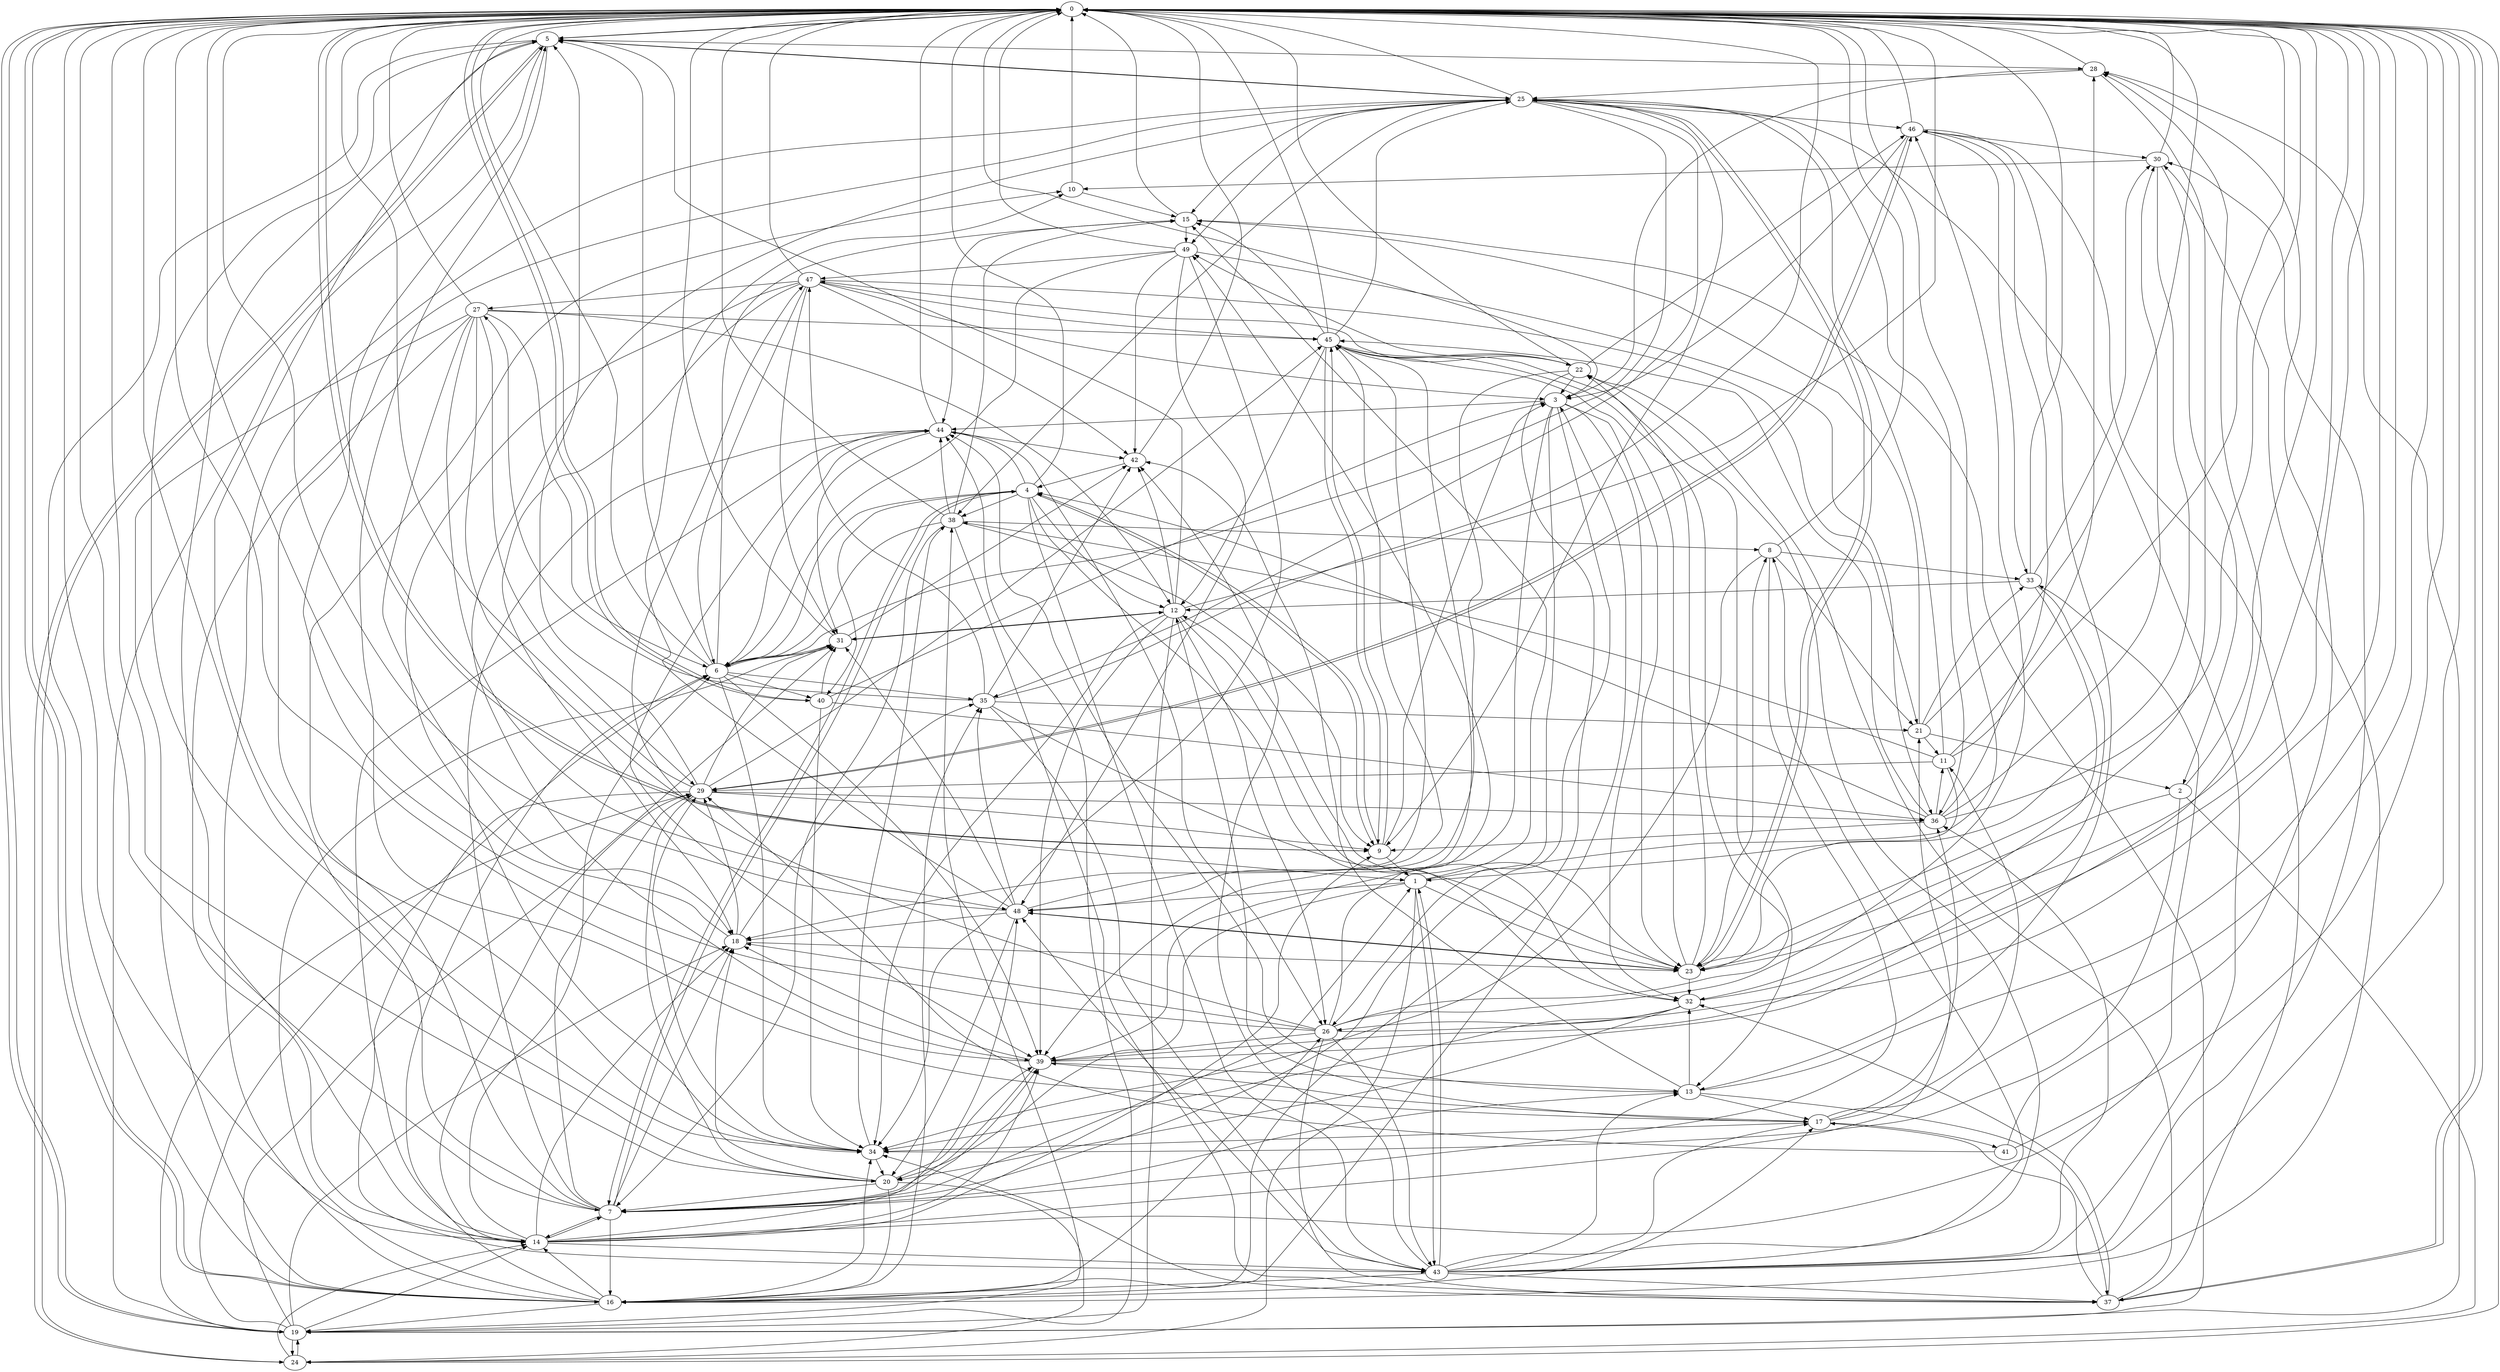 strict digraph "" {
	0	 [component_delay=3];
	5	 [component_delay=3];
	0 -> 5	 [wire_delay=1];
	9	 [component_delay=3];
	0 -> 9	 [wire_delay=1];
	16	 [component_delay=3];
	0 -> 16	 [wire_delay=1];
	19	 [component_delay=3];
	0 -> 19	 [wire_delay=1];
	37	 [component_delay=3];
	0 -> 37	 [wire_delay=1];
	40	 [component_delay=3];
	0 -> 40	 [wire_delay=1];
	1	 [component_delay=3];
	1 -> 0	 [wire_delay=1];
	15	 [component_delay=3];
	1 -> 15	 [wire_delay=1];
	20	 [component_delay=3];
	1 -> 20	 [wire_delay=1];
	23	 [component_delay=3];
	1 -> 23	 [wire_delay=1];
	24	 [component_delay=3];
	1 -> 24	 [wire_delay=1];
	43	 [component_delay=3];
	1 -> 43	 [wire_delay=1];
	48	 [component_delay=3];
	1 -> 48	 [wire_delay=1];
	2	 [component_delay=3];
	2 -> 0	 [wire_delay=1];
	2 -> 23	 [wire_delay=1];
	2 -> 24	 [wire_delay=1];
	34	 [component_delay=3];
	2 -> 34	 [wire_delay=1];
	3	 [component_delay=3];
	3 -> 0	 [wire_delay=1];
	7	 [component_delay=3];
	3 -> 7	 [wire_delay=1];
	3 -> 23	 [wire_delay=1];
	26	 [component_delay=3];
	3 -> 26	 [wire_delay=1];
	32	 [component_delay=3];
	3 -> 32	 [wire_delay=1];
	39	 [component_delay=3];
	3 -> 39	 [wire_delay=1];
	44	 [component_delay=3];
	3 -> 44	 [wire_delay=1];
	4	 [component_delay=3];
	4 -> 0	 [wire_delay=1];
	4 -> 7	 [wire_delay=1];
	4 -> 9	 [wire_delay=1];
	12	 [component_delay=3];
	4 -> 12	 [wire_delay=1];
	4 -> 32	 [wire_delay=1];
	38	 [component_delay=3];
	4 -> 38	 [wire_delay=1];
	4 -> 40	 [wire_delay=1];
	4 -> 43	 [wire_delay=1];
	4 -> 44	 [wire_delay=1];
	5 -> 0	 [wire_delay=1];
	14	 [component_delay=3];
	5 -> 14	 [wire_delay=1];
	5 -> 16	 [wire_delay=1];
	17	 [component_delay=3];
	5 -> 17	 [wire_delay=1];
	5 -> 19	 [wire_delay=1];
	5 -> 24	 [wire_delay=1];
	25	 [component_delay=3];
	5 -> 25	 [wire_delay=1];
	28	 [component_delay=3];
	5 -> 28	 [wire_delay=1];
	6	 [component_delay=3];
	6 -> 0	 [wire_delay=1];
	6 -> 4	 [wire_delay=1];
	6 -> 5	 [wire_delay=1];
	6 -> 15	 [wire_delay=1];
	31	 [component_delay=3];
	6 -> 31	 [wire_delay=1];
	6 -> 34	 [wire_delay=1];
	35	 [component_delay=3];
	6 -> 35	 [wire_delay=1];
	6 -> 39	 [wire_delay=1];
	6 -> 40	 [wire_delay=1];
	7 -> 0	 [wire_delay=1];
	7 -> 1	 [wire_delay=1];
	7 -> 4	 [wire_delay=1];
	10	 [component_delay=3];
	7 -> 10	 [wire_delay=1];
	13	 [component_delay=3];
	7 -> 13	 [wire_delay=1];
	7 -> 14	 [wire_delay=1];
	7 -> 16	 [wire_delay=1];
	18	 [component_delay=3];
	7 -> 18	 [wire_delay=1];
	29	 [component_delay=3];
	7 -> 29	 [wire_delay=1];
	7 -> 39	 [wire_delay=1];
	7 -> 44	 [wire_delay=1];
	8	 [component_delay=3];
	8 -> 0	 [wire_delay=1];
	8 -> 7	 [wire_delay=1];
	21	 [component_delay=3];
	8 -> 21	 [wire_delay=1];
	33	 [component_delay=3];
	8 -> 33	 [wire_delay=1];
	8 -> 34	 [wire_delay=1];
	9 -> 0	 [wire_delay=1];
	9 -> 1	 [wire_delay=1];
	9 -> 3	 [wire_delay=1];
	9 -> 4	 [wire_delay=1];
	45	 [component_delay=3];
	9 -> 45	 [wire_delay=1];
	10 -> 0	 [wire_delay=1];
	10 -> 15	 [wire_delay=1];
	11	 [component_delay=3];
	11 -> 0	 [wire_delay=1];
	11 -> 23	 [wire_delay=1];
	11 -> 25	 [wire_delay=1];
	11 -> 28	 [wire_delay=1];
	11 -> 29	 [wire_delay=1];
	11 -> 38	 [wire_delay=1];
	12 -> 0	 [wire_delay=1];
	12 -> 5	 [wire_delay=1];
	12 -> 19	 [wire_delay=1];
	12 -> 26	 [wire_delay=1];
	12 -> 31	 [wire_delay=1];
	12 -> 32	 [wire_delay=1];
	12 -> 34	 [wire_delay=1];
	12 -> 39	 [wire_delay=1];
	42	 [component_delay=3];
	12 -> 42	 [wire_delay=1];
	13 -> 0	 [wire_delay=1];
	13 -> 17	 [wire_delay=1];
	13 -> 32	 [wire_delay=1];
	13 -> 37	 [wire_delay=1];
	13 -> 42	 [wire_delay=1];
	13 -> 44	 [wire_delay=1];
	14 -> 0	 [wire_delay=1];
	14 -> 6	 [wire_delay=1];
	14 -> 7	 [wire_delay=1];
	14 -> 9	 [wire_delay=1];
	14 -> 18	 [wire_delay=1];
	14 -> 21	 [wire_delay=1];
	14 -> 33	 [wire_delay=1];
	14 -> 39	 [wire_delay=1];
	14 -> 43	 [wire_delay=1];
	14 -> 44	 [wire_delay=1];
	14 -> 48	 [wire_delay=1];
	15 -> 0	 [wire_delay=1];
	15 -> 19	 [wire_delay=1];
	15 -> 44	 [wire_delay=1];
	49	 [component_delay=3];
	15 -> 49	 [wire_delay=1];
	16 -> 0	 [wire_delay=1];
	16 -> 3	 [wire_delay=1];
	16 -> 6	 [wire_delay=1];
	16 -> 14	 [wire_delay=1];
	16 -> 17	 [wire_delay=1];
	16 -> 19	 [wire_delay=1];
	16 -> 25	 [wire_delay=1];
	16 -> 26	 [wire_delay=1];
	30	 [component_delay=3];
	16 -> 30	 [wire_delay=1];
	16 -> 31	 [wire_delay=1];
	16 -> 34	 [wire_delay=1];
	16 -> 35	 [wire_delay=1];
	17 -> 0	 [wire_delay=1];
	17 -> 11	 [wire_delay=1];
	17 -> 12	 [wire_delay=1];
	17 -> 34	 [wire_delay=1];
	36	 [component_delay=3];
	17 -> 36	 [wire_delay=1];
	17 -> 39	 [wire_delay=1];
	41	 [component_delay=3];
	17 -> 41	 [wire_delay=1];
	18 -> 0	 [wire_delay=1];
	18 -> 23	 [wire_delay=1];
	18 -> 29	 [wire_delay=1];
	18 -> 35	 [wire_delay=1];
	19 -> 0	 [wire_delay=1];
	19 -> 6	 [wire_delay=1];
	19 -> 14	 [wire_delay=1];
	19 -> 18	 [wire_delay=1];
	19 -> 24	 [wire_delay=1];
	19 -> 28	 [wire_delay=1];
	19 -> 29	 [wire_delay=1];
	19 -> 31	 [wire_delay=1];
	19 -> 38	 [wire_delay=1];
	19 -> 44	 [wire_delay=1];
	20 -> 0	 [wire_delay=1];
	20 -> 5	 [wire_delay=1];
	20 -> 7	 [wire_delay=1];
	20 -> 16	 [wire_delay=1];
	20 -> 18	 [wire_delay=1];
	20 -> 24	 [wire_delay=1];
	20 -> 39	 [wire_delay=1];
	21 -> 0	 [wire_delay=1];
	21 -> 2	 [wire_delay=1];
	21 -> 11	 [wire_delay=1];
	21 -> 15	 [wire_delay=1];
	21 -> 33	 [wire_delay=1];
	22	 [component_delay=3];
	22 -> 0	 [wire_delay=1];
	22 -> 3	 [wire_delay=1];
	22 -> 16	 [wire_delay=1];
	46	 [component_delay=3];
	22 -> 46	 [wire_delay=1];
	47	 [component_delay=3];
	22 -> 47	 [wire_delay=1];
	22 -> 48	 [wire_delay=1];
	22 -> 49	 [wire_delay=1];
	23 -> 0	 [wire_delay=1];
	23 -> 8	 [wire_delay=1];
	23 -> 12	 [wire_delay=1];
	23 -> 22	 [wire_delay=1];
	23 -> 25	 [wire_delay=1];
	23 -> 32	 [wire_delay=1];
	23 -> 45	 [wire_delay=1];
	23 -> 48	 [wire_delay=1];
	24 -> 0	 [wire_delay=1];
	24 -> 5	 [wire_delay=1];
	24 -> 14	 [wire_delay=1];
	24 -> 19	 [wire_delay=1];
	25 -> 0	 [wire_delay=1];
	25 -> 5	 [wire_delay=1];
	25 -> 6	 [wire_delay=1];
	25 -> 7	 [wire_delay=1];
	25 -> 9	 [wire_delay=1];
	25 -> 15	 [wire_delay=1];
	25 -> 23	 [wire_delay=1];
	25 -> 35	 [wire_delay=1];
	25 -> 36	 [wire_delay=1];
	25 -> 38	 [wire_delay=1];
	25 -> 39	 [wire_delay=1];
	25 -> 46	 [wire_delay=1];
	25 -> 49	 [wire_delay=1];
	26 -> 0	 [wire_delay=1];
	26 -> 5	 [wire_delay=1];
	26 -> 18	 [wire_delay=1];
	26 -> 37	 [wire_delay=1];
	26 -> 39	 [wire_delay=1];
	26 -> 43	 [wire_delay=1];
	26 -> 45	 [wire_delay=1];
	26 -> 46	 [wire_delay=1];
	26 -> 47	 [wire_delay=1];
	26 -> 49	 [wire_delay=1];
	27	 [component_delay=3];
	27 -> 0	 [wire_delay=1];
	27 -> 1	 [wire_delay=1];
	27 -> 6	 [wire_delay=1];
	27 -> 12	 [wire_delay=1];
	27 -> 14	 [wire_delay=1];
	27 -> 16	 [wire_delay=1];
	27 -> 18	 [wire_delay=1];
	27 -> 29	 [wire_delay=1];
	27 -> 45	 [wire_delay=1];
	27 -> 48	 [wire_delay=1];
	28 -> 0	 [wire_delay=1];
	28 -> 3	 [wire_delay=1];
	28 -> 23	 [wire_delay=1];
	28 -> 25	 [wire_delay=1];
	29 -> 0	 [wire_delay=1];
	29 -> 5	 [wire_delay=1];
	29 -> 9	 [wire_delay=1];
	29 -> 14	 [wire_delay=1];
	29 -> 20	 [wire_delay=1];
	29 -> 31	 [wire_delay=1];
	29 -> 36	 [wire_delay=1];
	29 -> 43	 [wire_delay=1];
	29 -> 45	 [wire_delay=1];
	29 -> 46	 [wire_delay=1];
	30 -> 0	 [wire_delay=1];
	30 -> 1	 [wire_delay=1];
	30 -> 2	 [wire_delay=1];
	30 -> 10	 [wire_delay=1];
	31 -> 0	 [wire_delay=1];
	31 -> 6	 [wire_delay=1];
	31 -> 12	 [wire_delay=1];
	31 -> 42	 [wire_delay=1];
	32 -> 0	 [wire_delay=1];
	32 -> 20	 [wire_delay=1];
	32 -> 26	 [wire_delay=1];
	32 -> 34	 [wire_delay=1];
	33 -> 0	 [wire_delay=1];
	33 -> 12	 [wire_delay=1];
	33 -> 30	 [wire_delay=1];
	33 -> 32	 [wire_delay=1];
	33 -> 39	 [wire_delay=1];
	34 -> 0	 [wire_delay=1];
	34 -> 5	 [wire_delay=1];
	34 -> 20	 [wire_delay=1];
	34 -> 29	 [wire_delay=1];
	34 -> 38	 [wire_delay=1];
	35 -> 0	 [wire_delay=1];
	35 -> 21	 [wire_delay=1];
	35 -> 23	 [wire_delay=1];
	35 -> 27	 [wire_delay=1];
	35 -> 42	 [wire_delay=1];
	35 -> 43	 [wire_delay=1];
	35 -> 47	 [wire_delay=1];
	36 -> 0	 [wire_delay=1];
	36 -> 4	 [wire_delay=1];
	36 -> 9	 [wire_delay=1];
	36 -> 11	 [wire_delay=1];
	36 -> 30	 [wire_delay=1];
	36 -> 45	 [wire_delay=1];
	36 -> 46	 [wire_delay=1];
	37 -> 0	 [wire_delay=1];
	37 -> 17	 [wire_delay=1];
	37 -> 22	 [wire_delay=1];
	37 -> 32	 [wire_delay=1];
	37 -> 34	 [wire_delay=1];
	38 -> 0	 [wire_delay=1];
	38 -> 6	 [wire_delay=1];
	38 -> 7	 [wire_delay=1];
	38 -> 8	 [wire_delay=1];
	38 -> 9	 [wire_delay=1];
	38 -> 15	 [wire_delay=1];
	38 -> 37	 [wire_delay=1];
	38 -> 44	 [wire_delay=1];
	39 -> 0	 [wire_delay=1];
	39 -> 7	 [wire_delay=1];
	39 -> 13	 [wire_delay=1];
	39 -> 18	 [wire_delay=1];
	39 -> 28	 [wire_delay=1];
	40 -> 0	 [wire_delay=1];
	40 -> 3	 [wire_delay=1];
	40 -> 31	 [wire_delay=1];
	40 -> 34	 [wire_delay=1];
	40 -> 36	 [wire_delay=1];
	41 -> 0	 [wire_delay=1];
	41 -> 28	 [wire_delay=1];
	41 -> 29	 [wire_delay=1];
	42 -> 0	 [wire_delay=1];
	42 -> 4	 [wire_delay=1];
	43 -> 0	 [wire_delay=1];
	43 -> 1	 [wire_delay=1];
	43 -> 8	 [wire_delay=1];
	43 -> 13	 [wire_delay=1];
	43 -> 16	 [wire_delay=1];
	43 -> 17	 [wire_delay=1];
	43 -> 22	 [wire_delay=1];
	43 -> 25	 [wire_delay=1];
	43 -> 30	 [wire_delay=1];
	43 -> 36	 [wire_delay=1];
	43 -> 37	 [wire_delay=1];
	43 -> 42	 [wire_delay=1];
	43 -> 48	 [wire_delay=1];
	44 -> 0	 [wire_delay=1];
	44 -> 6	 [wire_delay=1];
	44 -> 26	 [wire_delay=1];
	44 -> 31	 [wire_delay=1];
	44 -> 39	 [wire_delay=1];
	44 -> 42	 [wire_delay=1];
	45 -> 0	 [wire_delay=1];
	45 -> 9	 [wire_delay=1];
	45 -> 12	 [wire_delay=1];
	45 -> 13	 [wire_delay=1];
	45 -> 15	 [wire_delay=1];
	45 -> 18	 [wire_delay=1];
	45 -> 22	 [wire_delay=1];
	45 -> 25	 [wire_delay=1];
	45 -> 39	 [wire_delay=1];
	46 -> 0	 [wire_delay=1];
	46 -> 3	 [wire_delay=1];
	46 -> 13	 [wire_delay=1];
	46 -> 29	 [wire_delay=1];
	46 -> 30	 [wire_delay=1];
	46 -> 33	 [wire_delay=1];
	46 -> 37	 [wire_delay=1];
	47 -> 0	 [wire_delay=1];
	47 -> 3	 [wire_delay=1];
	47 -> 6	 [wire_delay=1];
	47 -> 18	 [wire_delay=1];
	47 -> 21	 [wire_delay=1];
	47 -> 27	 [wire_delay=1];
	47 -> 31	 [wire_delay=1];
	47 -> 34	 [wire_delay=1];
	47 -> 42	 [wire_delay=1];
	47 -> 45	 [wire_delay=1];
	48 -> 0	 [wire_delay=1];
	48 -> 10	 [wire_delay=1];
	48 -> 18	 [wire_delay=1];
	48 -> 20	 [wire_delay=1];
	48 -> 23	 [wire_delay=1];
	48 -> 31	 [wire_delay=1];
	48 -> 35	 [wire_delay=1];
	48 -> 45	 [wire_delay=1];
	49 -> 0	 [wire_delay=1];
	49 -> 6	 [wire_delay=1];
	49 -> 34	 [wire_delay=1];
	49 -> 36	 [wire_delay=1];
	49 -> 42	 [wire_delay=1];
	49 -> 47	 [wire_delay=1];
	49 -> 48	 [wire_delay=1];
}
